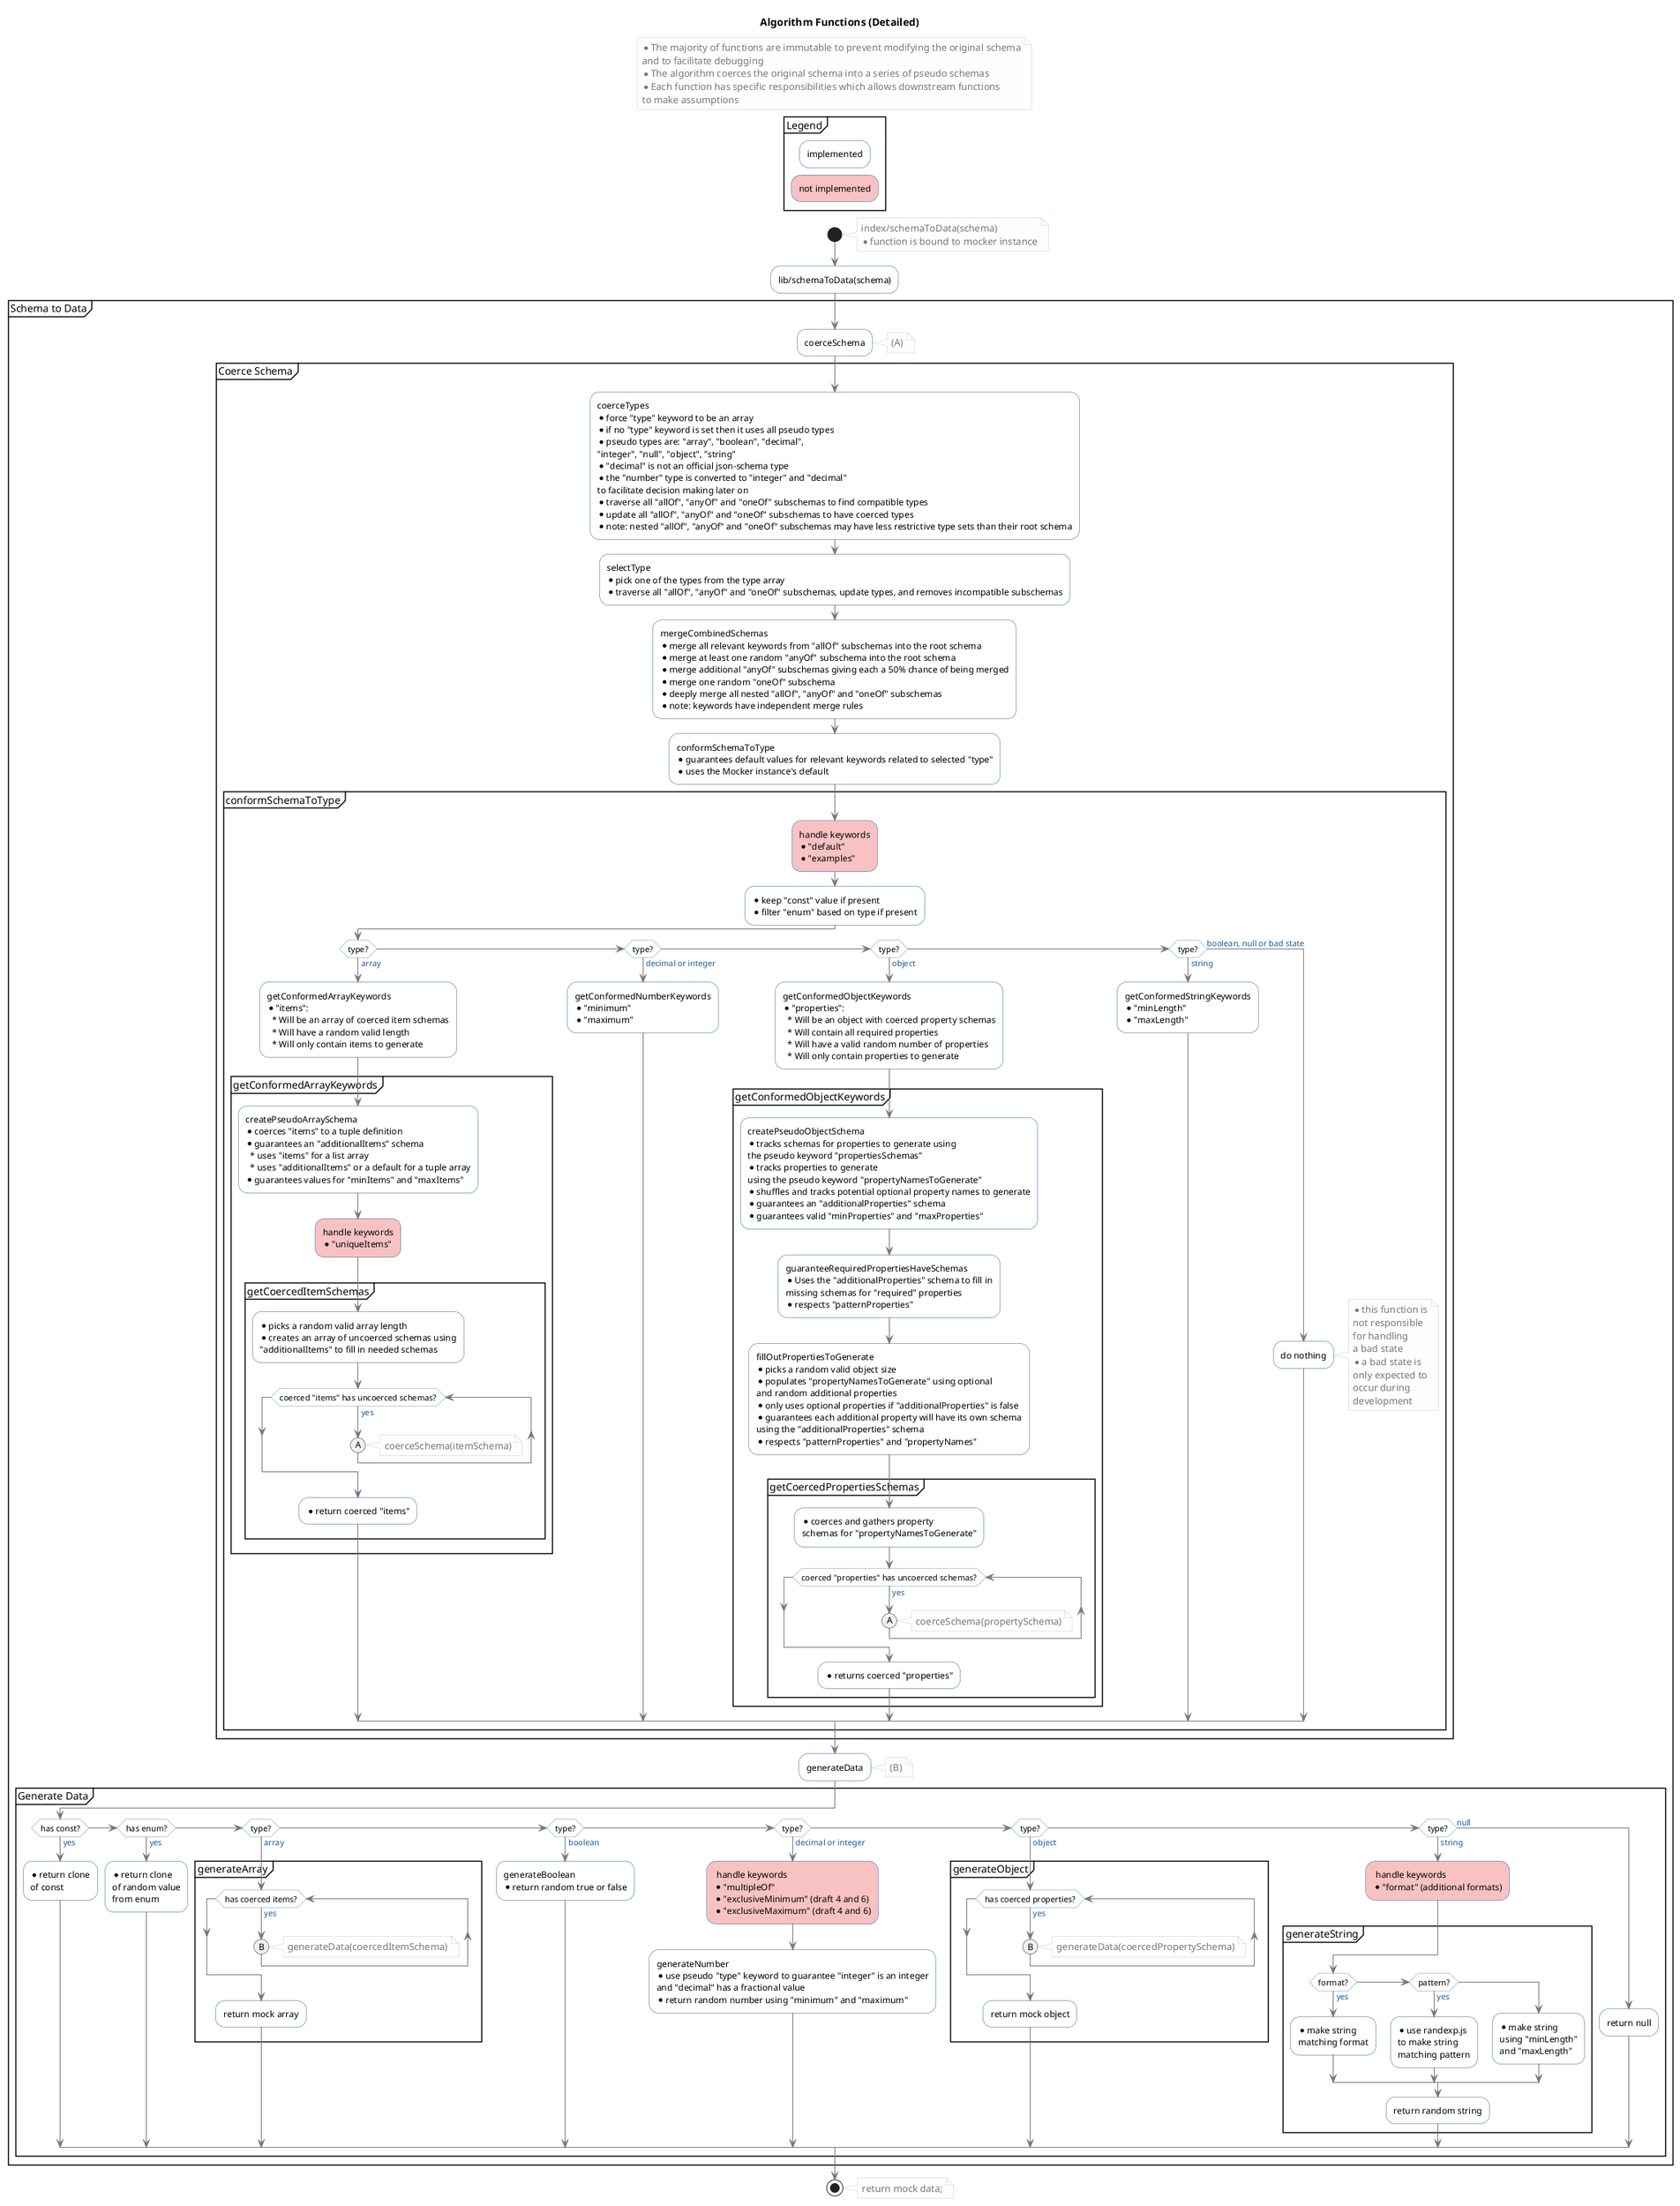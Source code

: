 @startuml Schema to Data

!define notImplemented #F9C2C2
!define dark #222
!define lessDark #777
!define lessLight #FEFEFE
!define light #FFF
!define primary #1C5D99
!define secondary #639FAB
!define accent #BBCDE5

skinparam shadowing false
skinparam FontColor dark

skinparam Activity {
  BackgroundColor light
  BorderColor primary
}

skinparam ActivityDiamond {
  BackgroundColor light
  BorderColor secondary
}

skinparam Arrow {
  Color lessDark
  FontColor primary
}

skinparam Note {
  BackgroundColor lessLight
  BorderColor accent
  FontColor lessDark
}

title Algorithm Functions (Detailed)

floating note
  * The majority of functions are immutable to prevent modifying the original schema
  and to facilitate debugging
  * The algorithm coerces the original schema into a series of pseudo schemas
  * Each function has specific responsibilities which allows downstream functions
  to make assumptions
end note

partition Legend {
 :implemented;
  detach
  notImplemented:not implemented;
  detach
}

start
note right
  index/schemaToData(schema)
  * function is bound to mocker instance
end note

:lib/schemaToData(schema);

partition "Schema to Data" {
  :coerceSchema;
  note right: (A)

  partition "Coerce Schema" {
    :coerceTypes
    * force "type" keyword to be an array
    * if no "type" keyword is set then it uses all pseudo types
    * pseudo types are: "array", "boolean", "decimal",
    "integer", "null", "object", "string"
    * "decimal" is not an official json-schema type
    * the "number" type is converted to "integer" and "decimal"
    to facilitate decision making later on
    * traverse all "allOf", "anyOf" and "oneOf" subschemas to find compatible types
    * update all "allOf", "anyOf" and "oneOf" subschemas to have coerced types
    * note: nested "allOf", "anyOf" and "oneOf" subschemas may have less restrictive type sets than their root schema;

    :selectType
    * pick one of the types from the type array
    * traverse all "allOf", "anyOf" and "oneOf" subschemas, update types, and removes incompatible subschemas;

    :mergeCombinedSchemas
    * merge all relevant keywords from "allOf" subschemas into the root schema
    * merge at least one random "anyOf" subschema into the root schema
    * merge additional "anyOf" subschemas giving each a 50% chance of being merged
    * merge one random "oneOf" subschema
    * deeply merge all nested "allOf", "anyOf" and "oneOf" subschemas
    * note: keywords have independent merge rules;

    :conformSchemaToType
    * guarantees default values for relevant keywords related to selected "type"
    * uses the Mocker instance's default;

    partition conformSchemaToType {
      notImplemented:handle keywords
      * "default"
      * "examples";

      :* keep "const" value if present
      * filter "enum" based on type if present;

      if (type?) then (array)
        :getConformedArrayKeywords
        * "items":
          * Will be an array of coerced item schemas
          * Will have a random valid length
          * Will only contain items to generate;

        partition getConformedArrayKeywords {
          :createPseudoArraySchema
          * coerces "items" to a tuple definition
          * guarantees an "additionalItems" schema
            * uses "items" for a list array
            * uses "additionalItems" or a default for a tuple array
          * guarantees values for "minItems" and "maxItems";

          notImplemented:handle keywords
          * "uniqueItems";

          partition getCoercedItemSchemas {
            :* picks a random valid array length
            * creates an array of uncoerced schemas using
            "additionalItems" to fill in needed schemas;

            while (coerced "items" has uncoerced schemas?) is (yes)
              (A)
              note right: coerceSchema(itemSchema)
            endwhile

            :* return coerced "items";
          }
        }
      else if (type?) then (decimal or integer)
        :getConformedNumberKeywords
        * "minimum"
        * "maximum";
      else if (type?) then (object)
        :getConformedObjectKeywords
        * "properties":
          * Will be an object with coerced property schemas
          * Will contain all required properties
          * Will have a valid random number of properties
          * Will only contain properties to generate;

        partition getConformedObjectKeywords {
          :createPseudoObjectSchema
          * tracks schemas for properties to generate using
          the pseudo keyword "propertiesSchemas"
          * tracks properties to generate
          using the pseudo keyword "propertyNamesToGenerate"
          * shuffles and tracks potential optional property names to generate
          * guarantees an "additionalProperties" schema
          * guarantees valid "minProperties" and "maxProperties";

          :guaranteeRequiredPropertiesHaveSchemas
          * Uses the "additionalProperties" schema to fill in
          missing schemas for "required" properties
          * respects "patternProperties";

          :fillOutPropertiesToGenerate
          * picks a random valid object size
          * populates "propertyNamesToGenerate" using optional
          and random additional properties
          * only uses optional properties if "additionalProperties" is false
          * guarantees each additional property will have its own schema
          using the "additionalProperties" schema
          * respects "patternProperties" and "propertyNames";

          partition getCoercedPropertiesSchemas {
            :* coerces and gathers property
            schemas for "propertyNamesToGenerate";

            while (coerced "properties" has uncoerced schemas?) is (yes)
              (A)
              note right: coerceSchema(propertySchema)
            endwhile

            :* returns coerced "properties";
          }
        }
      else if (type?) then (string)
        :getConformedStringKeywords
        * "minLength"
        * "maxLength";
      else (boolean, null or bad state)
        :do nothing;
        note right
          * this function is
          not responsible
          for handling
          a bad state
          * a bad state is
          only expected to
          occur during
          development
        end note
      endif
    }
  }

  :generateData;
  note right: (B)

  partition "Generate Data" {
    if (has const?) then (yes)
      :* return clone
      of const;
    else if(has enum?) then (yes)
      :* return clone
      of random value
      from enum;
    else if (type?) then (array)
      partition generateArray {
        while (has coerced items?) is (yes)
          (B)
          note right: generateData(coercedItemSchema)
        endwhile

        :return mock array;
      }
    else if (type?) then (boolean)
      :generateBoolean
      * return random true or false;
    else if (type?) then (decimal or integer)
      notImplemented: handle keywords
      *"multipleOf"
      *"exclusiveMinimum" (draft 4 and 6)
      *"exclusiveMaximum" (draft 4 and 6);

      :generateNumber
      * use pseudo "type" keyword to guarantee "integer" is an integer
      and "decimal" has a fractional value
      * return random number using "minimum" and "maximum";
    else if (type?) then (object)
      partition generateObject {
        while (has coerced properties?) is (yes)
          (B)
          note right: generateData(coercedPropertySchema)
        endwhile

        :return mock object;
      }
    else if (type?) then (string)
      notImplemented: handle keywords
      * "format" (additional formats);

      partition generateString {
        if (format?) then (yes)
          :* make string
          matching format;
        else if (pattern?) then (yes)
          :* use randexp.js
          to make string
          matching pattern;
        else
          :* make string
          using "minLength"
          and "maxLength";
        endif

        :return random string;
      }
    else (null)
      :return null;
    endif
  }
}

stop
note right: return mock data;
@enduml
